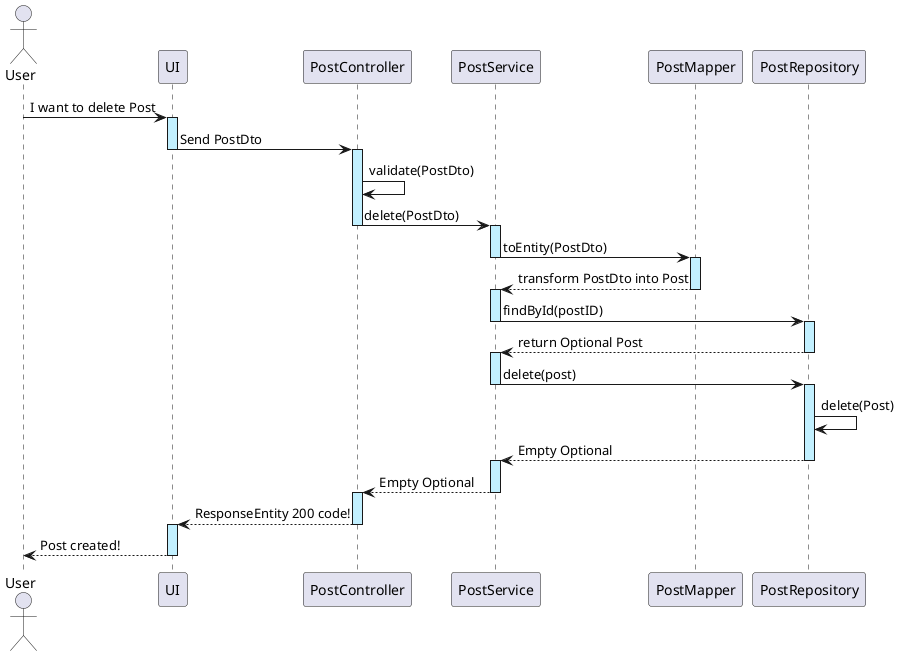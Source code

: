 @startuml


actor User

User -> UI ++ #application: I want to delete Post
UI -> PostController --++ #application : Send PostDto
PostController -> PostController #application: validate(PostDto)
PostController -> PostService --++ #application: delete(PostDto)
PostService -> PostMapper --++ #application: toEntity(PostDto)
PostMapper --> PostService --++ #application: transform PostDto into Post
PostService -> PostRepository --++ #application: findById(postID)
PostRepository --> PostService --++ #application: return Optional Post
PostService -> PostRepository --++ #application: delete(post)
PostRepository -> PostRepository #application: delete(Post)
PostRepository --> PostService --++ #application: Empty Optional
PostService --> PostController --++ #application: Empty Optional
PostController --> UI --++ #application: ResponseEntity 200 code!
UI --> User -- #application: Post created!


@enduml